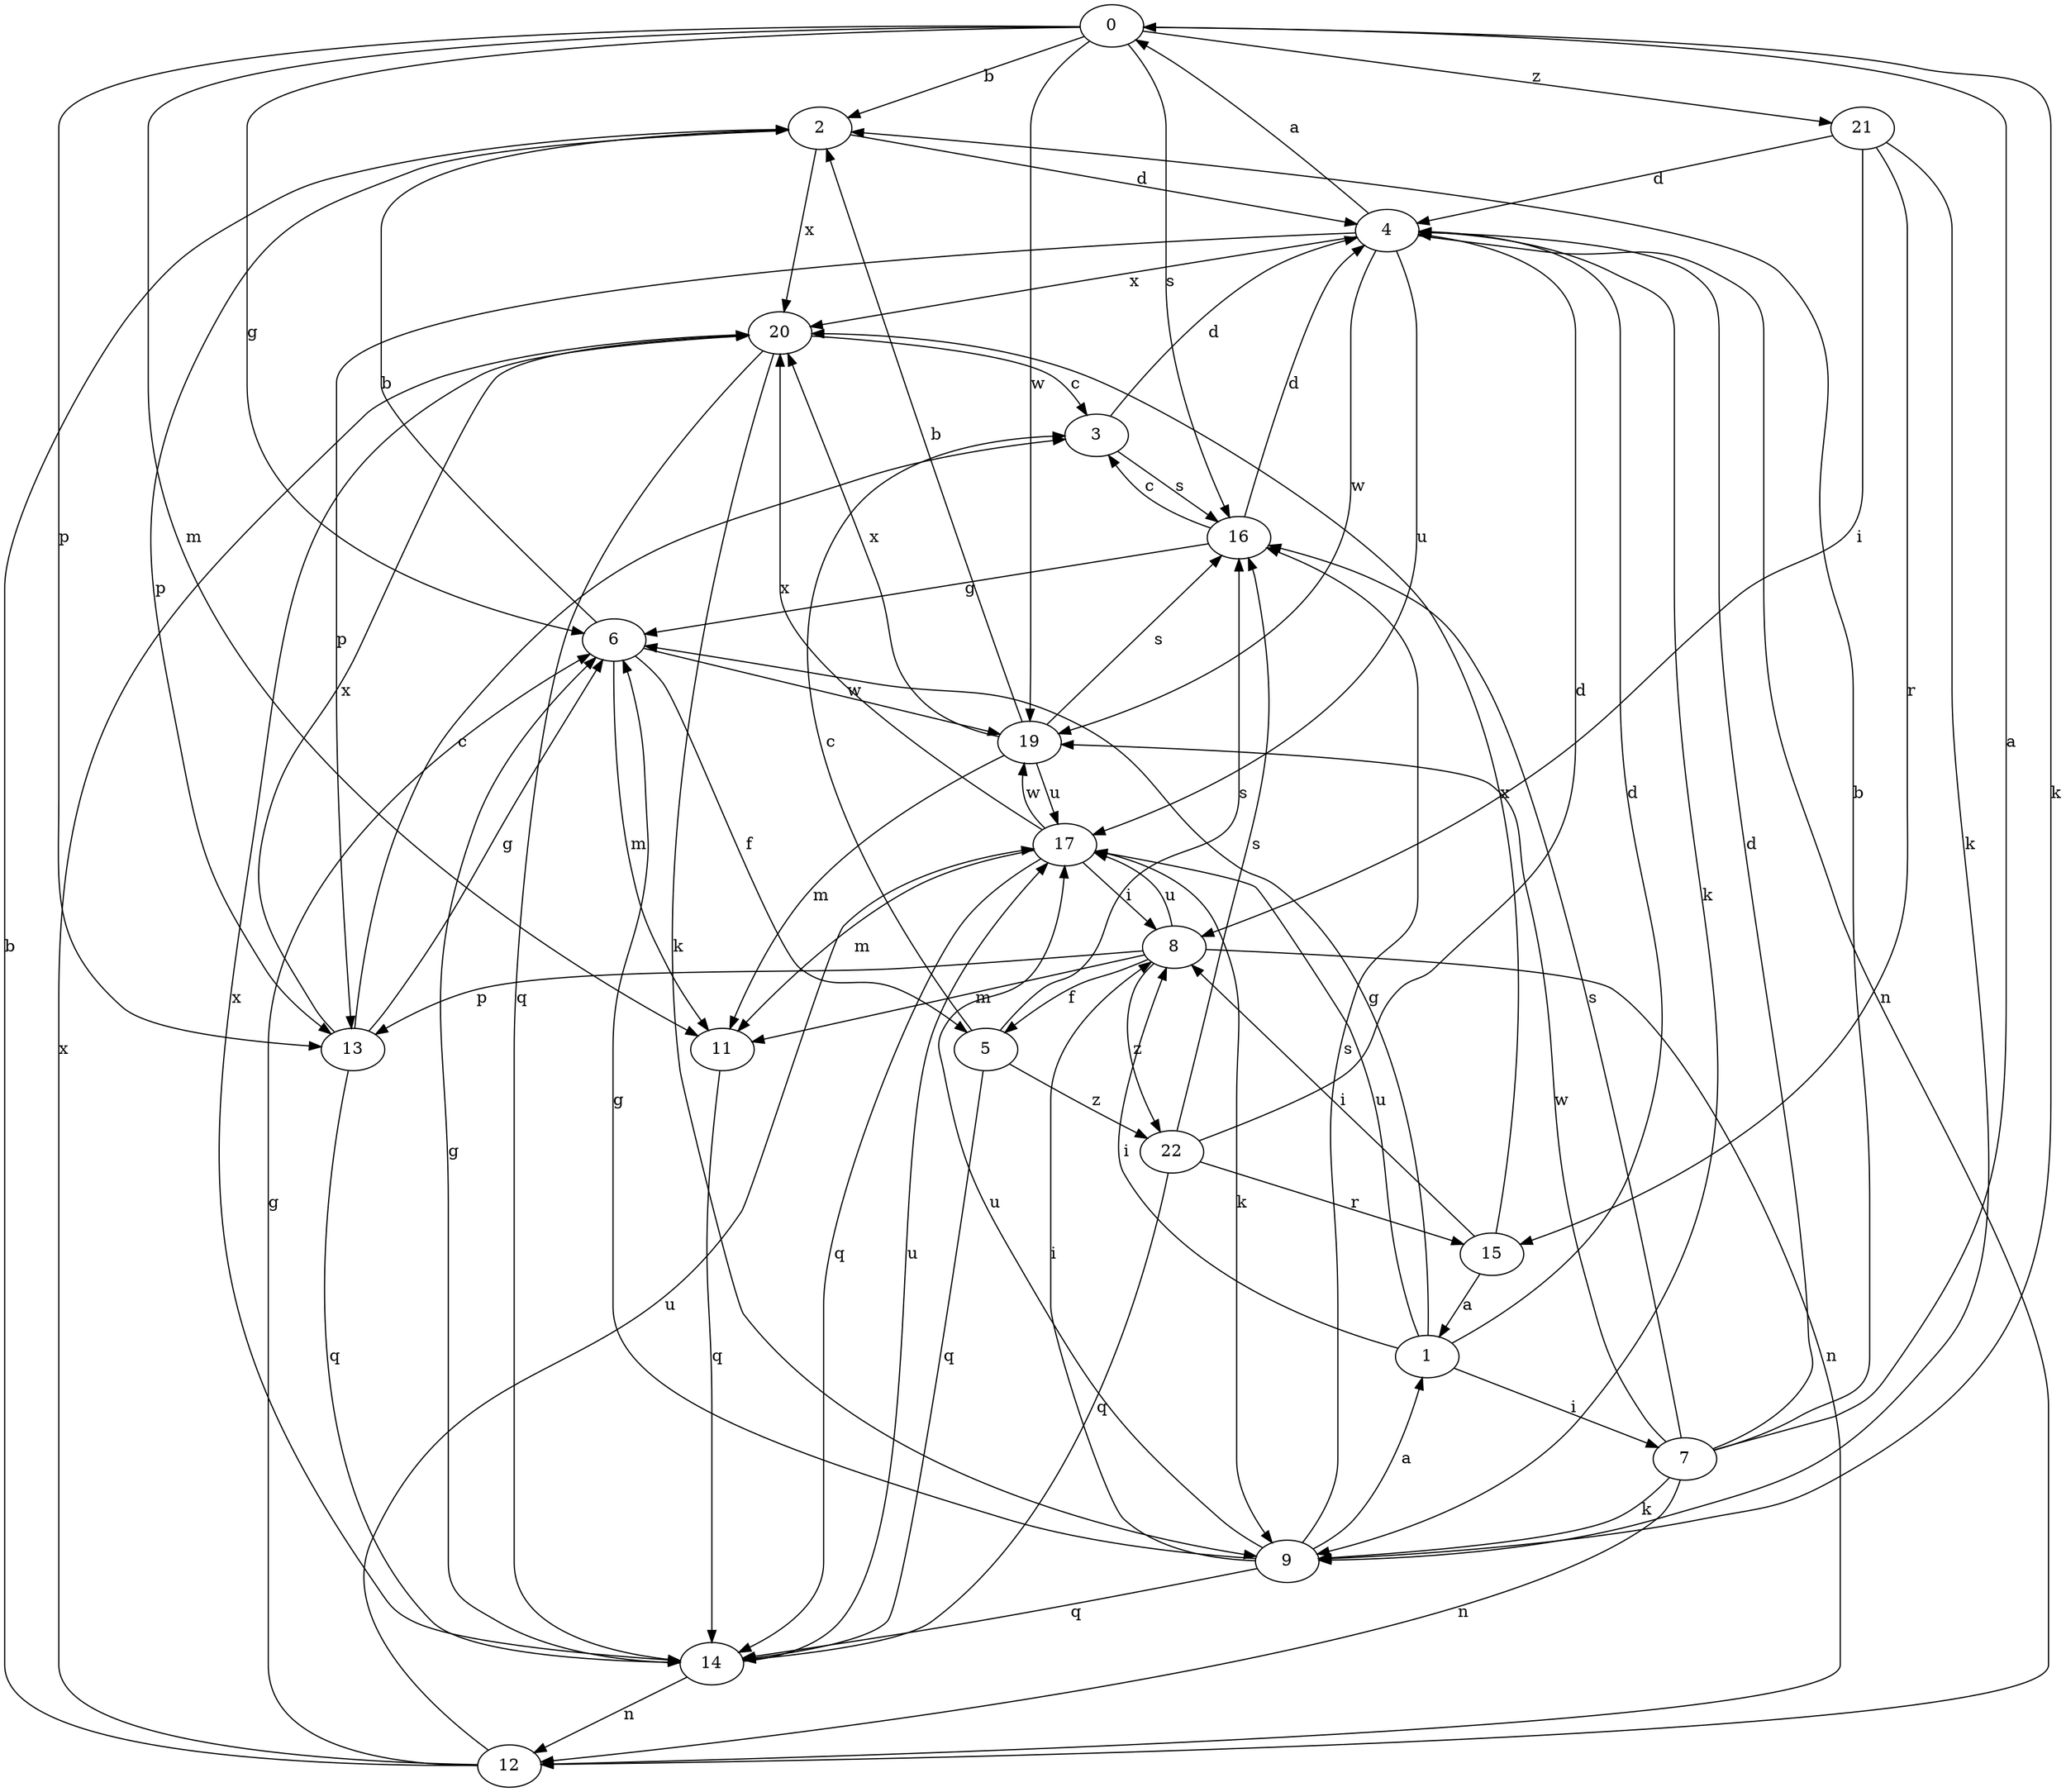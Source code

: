 strict digraph  {
0;
1;
2;
3;
4;
5;
6;
7;
8;
9;
11;
12;
13;
14;
15;
16;
17;
19;
20;
21;
22;
0 -> 2  [label=b];
0 -> 6  [label=g];
0 -> 9  [label=k];
0 -> 11  [label=m];
0 -> 13  [label=p];
0 -> 16  [label=s];
0 -> 19  [label=w];
0 -> 21  [label=z];
1 -> 4  [label=d];
1 -> 6  [label=g];
1 -> 7  [label=i];
1 -> 8  [label=i];
1 -> 17  [label=u];
2 -> 4  [label=d];
2 -> 13  [label=p];
2 -> 20  [label=x];
3 -> 4  [label=d];
3 -> 16  [label=s];
4 -> 0  [label=a];
4 -> 9  [label=k];
4 -> 12  [label=n];
4 -> 13  [label=p];
4 -> 17  [label=u];
4 -> 19  [label=w];
4 -> 20  [label=x];
5 -> 3  [label=c];
5 -> 14  [label=q];
5 -> 16  [label=s];
5 -> 22  [label=z];
6 -> 2  [label=b];
6 -> 5  [label=f];
6 -> 11  [label=m];
6 -> 19  [label=w];
7 -> 0  [label=a];
7 -> 2  [label=b];
7 -> 4  [label=d];
7 -> 9  [label=k];
7 -> 12  [label=n];
7 -> 16  [label=s];
7 -> 19  [label=w];
8 -> 5  [label=f];
8 -> 11  [label=m];
8 -> 12  [label=n];
8 -> 13  [label=p];
8 -> 17  [label=u];
8 -> 22  [label=z];
9 -> 1  [label=a];
9 -> 6  [label=g];
9 -> 8  [label=i];
9 -> 14  [label=q];
9 -> 16  [label=s];
9 -> 17  [label=u];
11 -> 14  [label=q];
12 -> 2  [label=b];
12 -> 6  [label=g];
12 -> 17  [label=u];
12 -> 20  [label=x];
13 -> 3  [label=c];
13 -> 6  [label=g];
13 -> 14  [label=q];
13 -> 20  [label=x];
14 -> 6  [label=g];
14 -> 12  [label=n];
14 -> 17  [label=u];
14 -> 20  [label=x];
15 -> 1  [label=a];
15 -> 8  [label=i];
15 -> 20  [label=x];
16 -> 3  [label=c];
16 -> 4  [label=d];
16 -> 6  [label=g];
17 -> 8  [label=i];
17 -> 9  [label=k];
17 -> 11  [label=m];
17 -> 14  [label=q];
17 -> 19  [label=w];
17 -> 20  [label=x];
19 -> 2  [label=b];
19 -> 11  [label=m];
19 -> 16  [label=s];
19 -> 17  [label=u];
19 -> 20  [label=x];
20 -> 3  [label=c];
20 -> 9  [label=k];
20 -> 14  [label=q];
21 -> 4  [label=d];
21 -> 8  [label=i];
21 -> 9  [label=k];
21 -> 15  [label=r];
22 -> 4  [label=d];
22 -> 14  [label=q];
22 -> 15  [label=r];
22 -> 16  [label=s];
}
